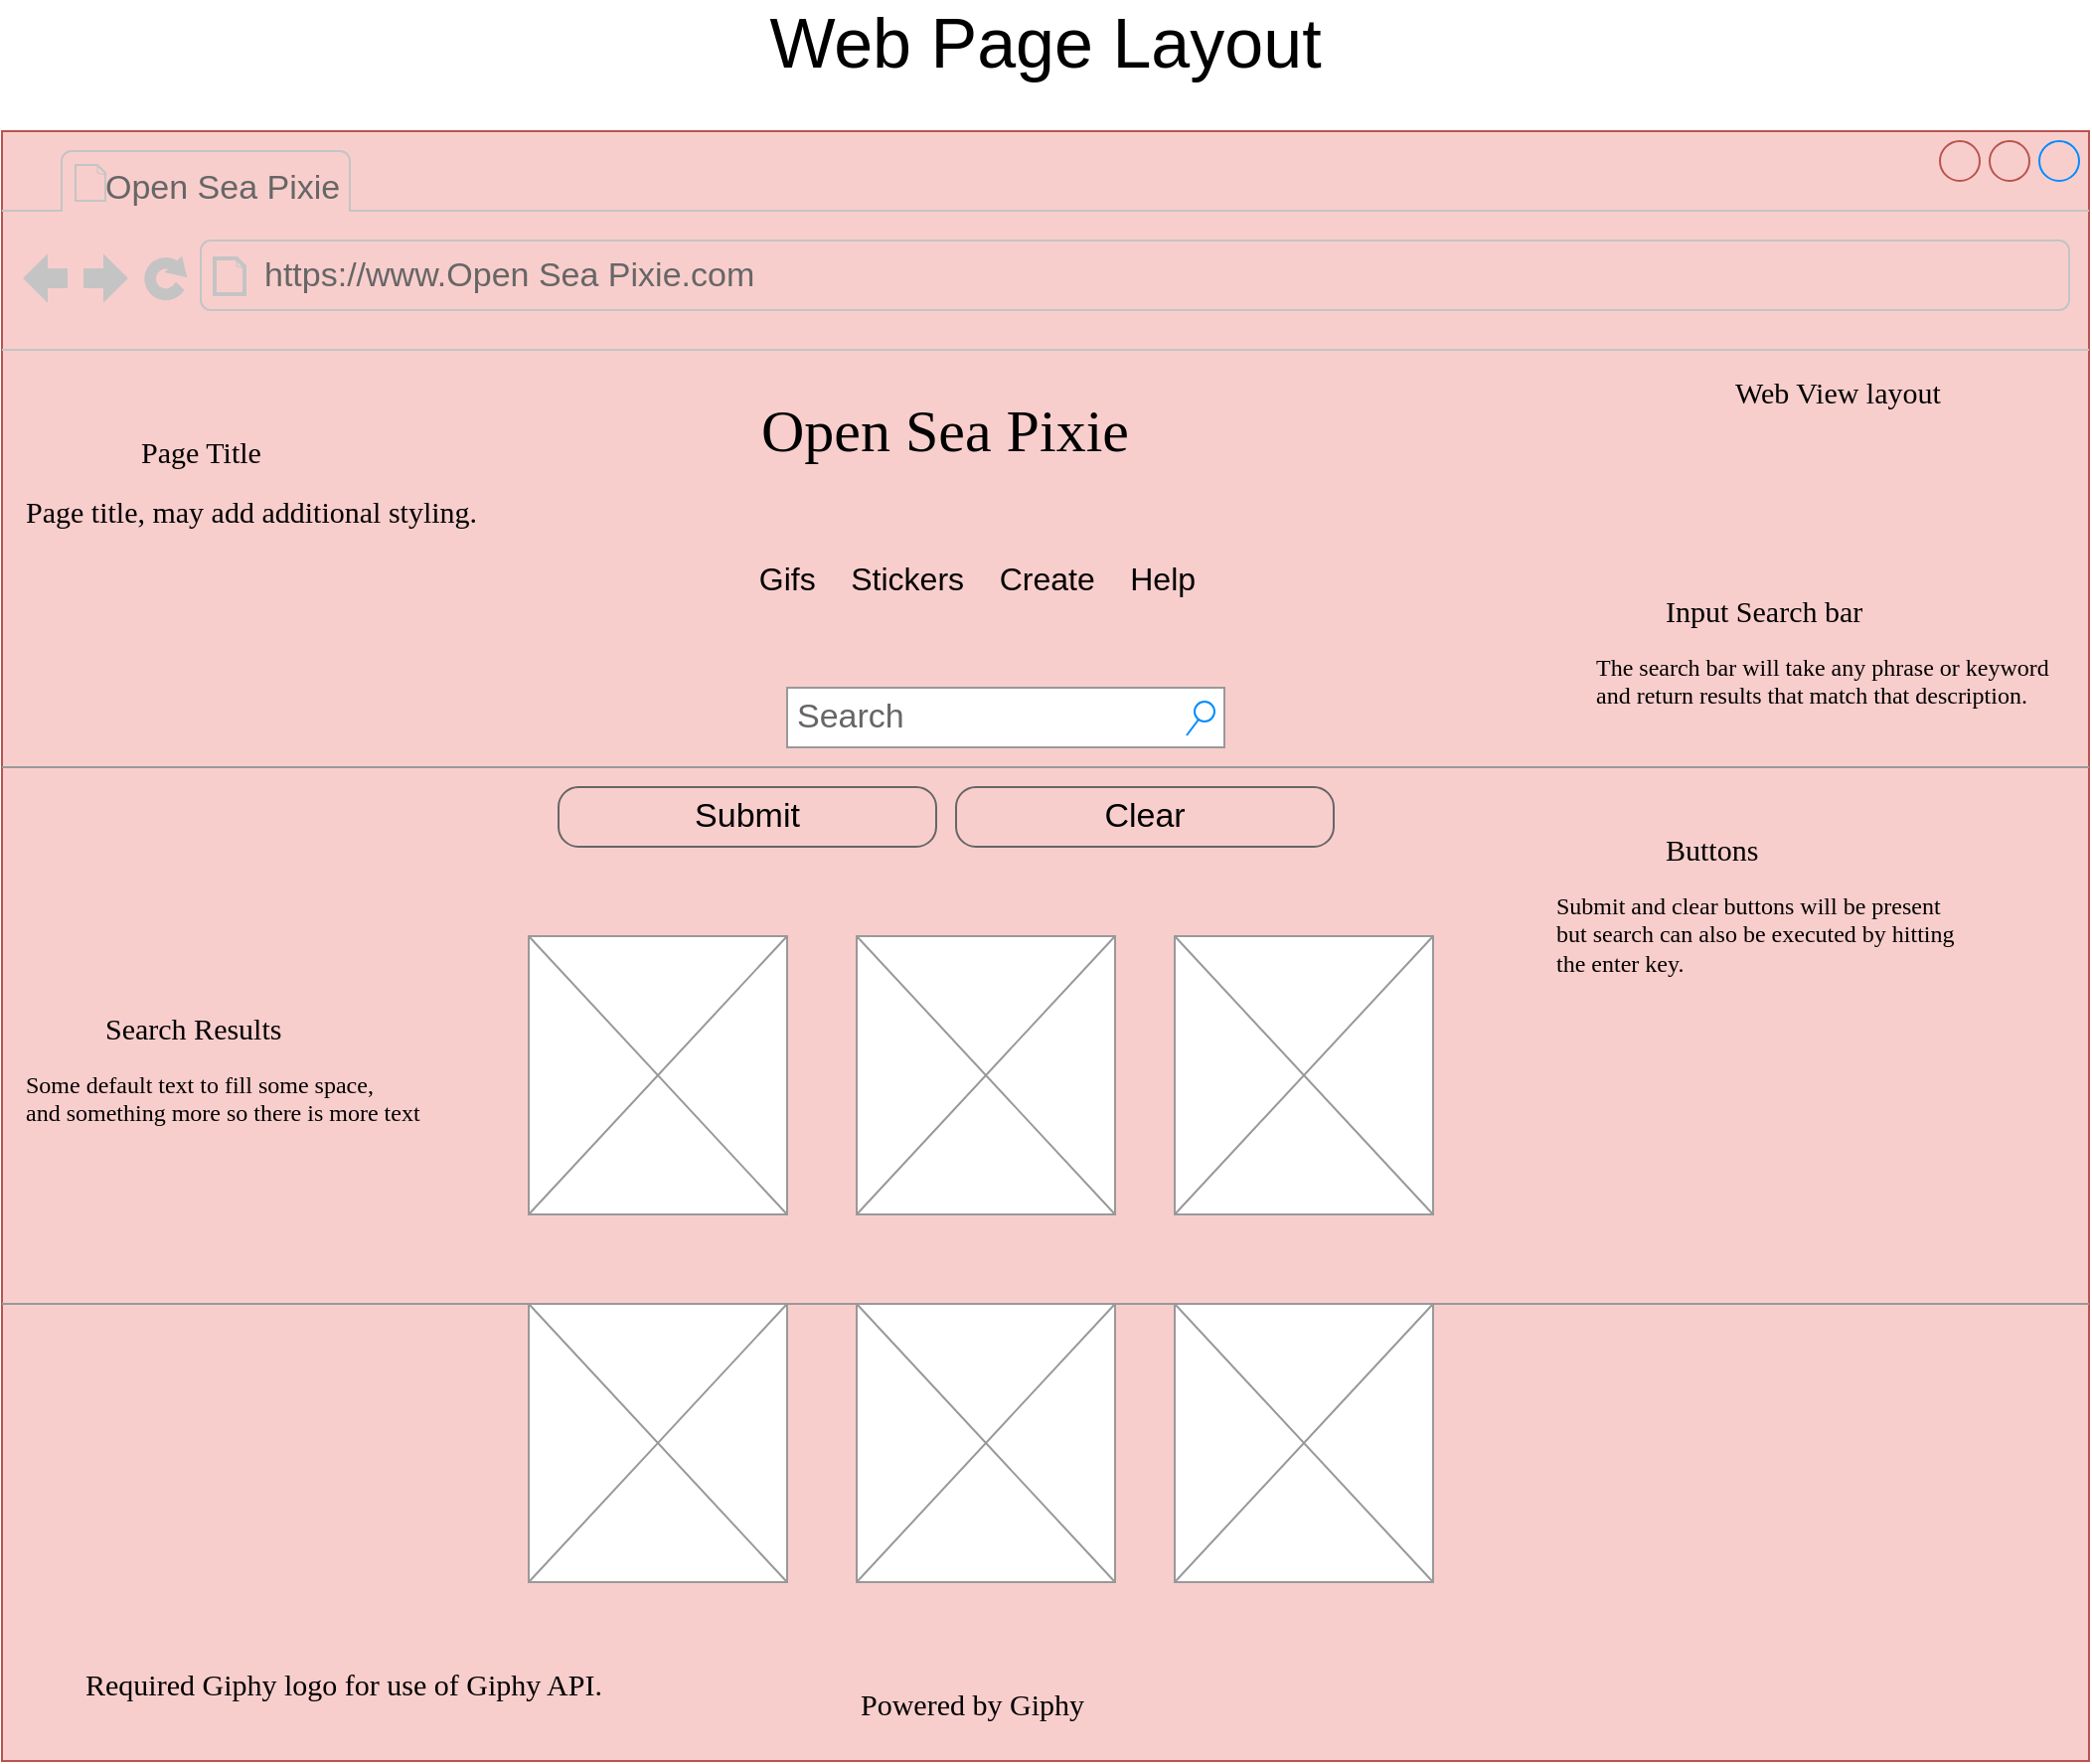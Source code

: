 <mxfile pages="2">
    <diagram name="Page-1" id="2cc2dc42-3aac-f2a9-1cec-7a8b7cbee084">
        <mxGraphModel dx="676" dy="599" grid="1" gridSize="10" guides="1" tooltips="1" connect="1" arrows="1" fold="1" page="1" pageScale="1" pageWidth="850" pageHeight="1100" background="none" math="0" shadow="0">
            <root>
                <mxCell id="0"/>
                <mxCell id="1" parent="0"/>
                <mxCell id="7026571954dc6520-1" value="" style="strokeWidth=1;shadow=0;dashed=0;align=center;html=1;shape=mxgraph.mockup.containers.browserWindow;rSize=0;strokeColor=#b85450;mainText=,;recursiveResize=0;rounded=0;labelBackgroundColor=none;fontFamily=Verdana;fontSize=12;fillColor=#f8cecc;" parent="1" vertex="1">
                    <mxGeometry x="425" y="140" width="1050" height="820" as="geometry"/>
                </mxCell>
                <mxCell id="7026571954dc6520-2" value="Open Sea Pixie" style="strokeWidth=1;shadow=0;dashed=0;align=center;html=1;shape=mxgraph.mockup.containers.anchor;fontSize=17;fontColor=#666666;align=left;" parent="7026571954dc6520-1" vertex="1">
                    <mxGeometry x="50" y="20" width="110" height="18" as="geometry"/>
                </mxCell>
                <mxCell id="7026571954dc6520-3" value="https://www.Open Sea Pixie.com" style="strokeWidth=1;shadow=0;dashed=0;align=center;html=1;shape=mxgraph.mockup.containers.anchor;rSize=0;fontSize=17;fontColor=#666666;align=left;" parent="7026571954dc6520-1" vertex="1">
                    <mxGeometry x="130" y="60" width="250" height="26" as="geometry"/>
                </mxCell>
                <mxCell id="7026571954dc6520-4" value="Open Sea Pixie" style="text;html=1;points=[];align=left;verticalAlign=top;spacingTop=-4;fontSize=30;fontFamily=Verdana" parent="7026571954dc6520-1" vertex="1">
                    <mxGeometry x="380" y="130" width="340" height="50" as="geometry"/>
                </mxCell>
                <mxCell id="7026571954dc6520-6" value="Page title, may add additional styling." style="text;html=1;points=[];align=left;verticalAlign=top;spacingTop=-4;fontSize=15;fontFamily=Verdana" parent="7026571954dc6520-1" vertex="1">
                    <mxGeometry x="10" y="180" width="285" height="30" as="geometry"/>
                </mxCell>
                <mxCell id="7026571954dc6520-8" value="Search Results" style="text;html=1;points=[];align=left;verticalAlign=top;spacingTop=-4;fontSize=15;fontFamily=Verdana" parent="7026571954dc6520-1" vertex="1">
                    <mxGeometry x="50" y="440" width="170" height="30" as="geometry"/>
                </mxCell>
                <mxCell id="7026571954dc6520-9" value="Some default text to fill some space, and&amp;nbsp;&lt;span&gt;something more so there is more text&lt;/span&gt;" style="text;html=1;points=[];align=left;verticalAlign=top;spacingTop=-4;fontSize=12;fontFamily=Verdana;whiteSpace=wrap;" parent="7026571954dc6520-1" vertex="1">
                    <mxGeometry x="10" y="470" width="240" height="40" as="geometry"/>
                </mxCell>
                <mxCell id="7026571954dc6520-10" value="Web View layout" style="text;html=1;points=[];align=left;verticalAlign=top;spacingTop=-4;fontSize=15;fontFamily=Verdana" parent="7026571954dc6520-1" vertex="1">
                    <mxGeometry x="870" y="120" width="170" height="30" as="geometry"/>
                </mxCell>
                <mxCell id="7026571954dc6520-12" value="Input Search bar" style="text;html=1;points=[];align=left;verticalAlign=top;spacingTop=-4;fontSize=15;fontFamily=Verdana" parent="7026571954dc6520-1" vertex="1">
                    <mxGeometry x="835" y="230" width="170" height="30" as="geometry"/>
                </mxCell>
                <mxCell id="7026571954dc6520-14" value="Search" style="strokeWidth=1;shadow=0;dashed=0;align=center;html=1;shape=mxgraph.mockup.forms.searchBox;strokeColor=#999999;mainText=;strokeColor2=#008cff;fontColor=#666666;fontSize=17;align=left;spacingLeft=3;rounded=0;labelBackgroundColor=none;" parent="7026571954dc6520-1" vertex="1">
                    <mxGeometry x="395" y="280" width="220" height="30" as="geometry"/>
                </mxCell>
                <mxCell id="7026571954dc6520-15" value="" style="verticalLabelPosition=bottom;shadow=0;dashed=0;align=center;html=1;verticalAlign=top;strokeWidth=1;shape=mxgraph.mockup.markup.line;strokeColor=#999999;rounded=0;labelBackgroundColor=none;fillColor=#ffffff;fontFamily=Verdana;fontSize=12;fontColor=#000000;" parent="7026571954dc6520-1" vertex="1">
                    <mxGeometry y="310" width="1050" height="20" as="geometry"/>
                </mxCell>
                <mxCell id="7026571954dc6520-16" value="Required Giphy logo for use of Giphy API." style="text;html=1;points=[];align=left;verticalAlign=top;spacingTop=-4;fontSize=15;fontFamily=Verdana" parent="7026571954dc6520-1" vertex="1">
                    <mxGeometry x="40" y="770" width="320" height="30" as="geometry"/>
                </mxCell>
                <mxCell id="7026571954dc6520-18" value="Submit" style="strokeWidth=1;shadow=0;dashed=0;align=center;html=1;shape=mxgraph.mockup.buttons.button;strokeColor=#666666;mainText=;buttonStyle=round;fontSize=17;fontStyle=0;fillColor=none;whiteSpace=wrap;rounded=0;labelBackgroundColor=none;" parent="7026571954dc6520-1" vertex="1">
                    <mxGeometry x="280" y="330" width="190" height="30" as="geometry"/>
                </mxCell>
                <mxCell id="7026571954dc6520-19" value="Clear" style="strokeWidth=1;shadow=0;dashed=0;align=center;html=1;shape=mxgraph.mockup.buttons.button;strokeColor=#666666;mainText=;buttonStyle=round;fontSize=17;fontStyle=0;fillColor=none;whiteSpace=wrap;rounded=0;labelBackgroundColor=none;" parent="7026571954dc6520-1" vertex="1">
                    <mxGeometry x="480" y="330" width="190" height="30" as="geometry"/>
                </mxCell>
                <mxCell id="7026571954dc6520-20" value="The search bar will take any phrase or keyword and return results that match that description." style="text;html=1;points=[];align=left;verticalAlign=top;spacingTop=-4;fontSize=12;fontFamily=Verdana;whiteSpace=wrap;" parent="7026571954dc6520-1" vertex="1">
                    <mxGeometry x="800" y="260" width="240" height="40" as="geometry"/>
                </mxCell>
                <mxCell id="7026571954dc6520-21" value="" style="verticalLabelPosition=bottom;shadow=0;dashed=0;align=center;html=1;verticalAlign=top;strokeWidth=1;shape=mxgraph.mockup.markup.line;strokeColor=#999999;rounded=0;labelBackgroundColor=none;fillColor=#ffffff;fontFamily=Verdana;fontSize=12;fontColor=#000000;" parent="7026571954dc6520-1" vertex="1">
                    <mxGeometry y="580" width="1050" height="20" as="geometry"/>
                </mxCell>
                <mxCell id="7026571954dc6520-31" value="Powered by Giphy&amp;nbsp;" style="text;html=1;points=[];align=left;verticalAlign=top;spacingTop=-4;fontSize=15;fontFamily=Verdana" parent="7026571954dc6520-1" vertex="1">
                    <mxGeometry x="430" y="780" width="150" height="30" as="geometry"/>
                </mxCell>
                <mxCell id="7026571954dc6520-34" value="Submit and clear buttons will be present but search can also be executed by hitting the enter key." style="text;html=1;points=[];align=left;verticalAlign=top;spacingTop=-4;fontSize=12;fontFamily=Verdana;whiteSpace=wrap;" parent="7026571954dc6520-1" vertex="1">
                    <mxGeometry x="780" y="380" width="210" height="50" as="geometry"/>
                </mxCell>
                <mxCell id="rI6GKvq5I3B2qordJVXW-1" value="" style="verticalLabelPosition=bottom;shadow=0;dashed=0;align=center;html=1;verticalAlign=top;strokeWidth=1;shape=mxgraph.mockup.graphics.simpleIcon;strokeColor=#999999;fillColor=#ffffff;rounded=0;labelBackgroundColor=none;fontFamily=Verdana;fontSize=12;fontColor=#000000;" parent="7026571954dc6520-1" vertex="1">
                    <mxGeometry x="430" y="405" width="130" height="140" as="geometry"/>
                </mxCell>
                <mxCell id="rI6GKvq5I3B2qordJVXW-2" value="" style="verticalLabelPosition=bottom;shadow=0;dashed=0;align=center;html=1;verticalAlign=top;strokeWidth=1;shape=mxgraph.mockup.graphics.simpleIcon;strokeColor=#999999;fillColor=#ffffff;rounded=0;labelBackgroundColor=none;fontFamily=Verdana;fontSize=12;fontColor=#000000;" parent="7026571954dc6520-1" vertex="1">
                    <mxGeometry x="590" y="405" width="130" height="140" as="geometry"/>
                </mxCell>
                <mxCell id="rI6GKvq5I3B2qordJVXW-3" value="" style="verticalLabelPosition=bottom;shadow=0;dashed=0;align=center;html=1;verticalAlign=top;strokeWidth=1;shape=mxgraph.mockup.graphics.simpleIcon;strokeColor=#999999;fillColor=#ffffff;rounded=0;labelBackgroundColor=none;fontFamily=Verdana;fontSize=12;fontColor=#000000;" parent="7026571954dc6520-1" vertex="1">
                    <mxGeometry x="265" y="590" width="130" height="140" as="geometry"/>
                </mxCell>
                <mxCell id="rI6GKvq5I3B2qordJVXW-4" value="" style="verticalLabelPosition=bottom;shadow=0;dashed=0;align=center;html=1;verticalAlign=top;strokeWidth=1;shape=mxgraph.mockup.graphics.simpleIcon;strokeColor=#999999;fillColor=#ffffff;rounded=0;labelBackgroundColor=none;fontFamily=Verdana;fontSize=12;fontColor=#000000;" parent="7026571954dc6520-1" vertex="1">
                    <mxGeometry x="430" y="590" width="130" height="140" as="geometry"/>
                </mxCell>
                <mxCell id="rI6GKvq5I3B2qordJVXW-5" value="" style="verticalLabelPosition=bottom;shadow=0;dashed=0;align=center;html=1;verticalAlign=top;strokeWidth=1;shape=mxgraph.mockup.graphics.simpleIcon;strokeColor=#999999;fillColor=#ffffff;rounded=0;labelBackgroundColor=none;fontFamily=Verdana;fontSize=12;fontColor=#000000;" parent="7026571954dc6520-1" vertex="1">
                    <mxGeometry x="590" y="590" width="130" height="140" as="geometry"/>
                </mxCell>
                <mxCell id="rI6GKvq5I3B2qordJVXW-6" value="" style="verticalLabelPosition=bottom;shadow=0;dashed=0;align=center;html=1;verticalAlign=top;strokeWidth=1;shape=mxgraph.mockup.graphics.simpleIcon;strokeColor=#999999;fillColor=#ffffff;rounded=0;labelBackgroundColor=none;fontFamily=Verdana;fontSize=12;fontColor=#000000;" parent="7026571954dc6520-1" vertex="1">
                    <mxGeometry x="265" y="405" width="130" height="140" as="geometry"/>
                </mxCell>
                <mxCell id="ktP-L_x0YuZgnsRPzv4j-2" value="Buttons" style="text;html=1;points=[];align=left;verticalAlign=top;spacingTop=-4;fontSize=15;fontFamily=Verdana" parent="7026571954dc6520-1" vertex="1">
                    <mxGeometry x="835" y="350" width="170" height="30" as="geometry"/>
                </mxCell>
                <mxCell id="ktP-L_x0YuZgnsRPzv4j-3" value="Page Title" style="text;html=1;points=[];align=left;verticalAlign=top;spacingTop=-4;fontSize=15;fontFamily=Verdana" parent="7026571954dc6520-1" vertex="1">
                    <mxGeometry x="67.5" y="150" width="170" height="30" as="geometry"/>
                </mxCell>
                <mxCell id="5_N6I8aTut4dveZcXY4V-2" value="&lt;span style=&quot;font-size: 14px; background-color: initial;&quot;&gt;&amp;nbsp;&lt;/span&gt;&lt;span style=&quot;font-size: medium;&quot;&gt;Gifs&amp;nbsp; &amp;nbsp;&amp;nbsp;&lt;/span&gt;&lt;span style=&quot;font-size: medium; background-color: initial;&quot;&gt;Stickers&amp;nbsp; &amp;nbsp;&amp;nbsp;&lt;/span&gt;&lt;span style=&quot;background-color: initial; font-size: medium;&quot;&gt;Create&amp;nbsp; &amp;nbsp;&amp;nbsp;&lt;/span&gt;&lt;span style=&quot;background-color: initial; font-size: medium;&quot;&gt;Help&lt;/span&gt;" style="text;strokeColor=none;fillColor=none;html=1;whiteSpace=wrap;verticalAlign=middle;overflow=hidden;" parent="7026571954dc6520-1" vertex="1">
                    <mxGeometry x="375" y="180" width="295" height="90" as="geometry"/>
                </mxCell>
                <mxCell id="5_N6I8aTut4dveZcXY4V-1" value="&lt;font style=&quot;font-size: 35px;&quot;&gt;Web Page Layout&lt;/font&gt;" style="text;html=1;align=center;verticalAlign=middle;whiteSpace=wrap;rounded=0;" parent="1" vertex="1">
                    <mxGeometry x="775" y="80" width="350" height="30" as="geometry"/>
                </mxCell>
            </root>
        </mxGraphModel>
    </diagram>
    <diagram id="TCXHxIq2zfF4kVTd6xvl" name="Page-2">
        <mxGraphModel dx="676" dy="599" grid="1" gridSize="10" guides="1" tooltips="1" connect="1" arrows="1" fold="1" page="1" pageScale="1" pageWidth="850" pageHeight="1100" math="0" shadow="0">
            <root>
                <mxCell id="0"/>
                <mxCell id="1" parent="0"/>
                <mxCell id="fwZu2a24P-UmbW1dsMMa-1" value="" style="html=1;verticalLabelPosition=bottom;labelBackgroundColor=#ffffff;verticalAlign=top;shadow=0;dashed=0;strokeWidth=1;shape=mxgraph.ios7.misc.iphone;strokeColor=#c0c0c0;" parent="1" vertex="1">
                    <mxGeometry x="320" y="90" width="200" height="400" as="geometry"/>
                </mxCell>
                <mxCell id="fwZu2a24P-UmbW1dsMMa-2" value="Open Sea Pixie" style="html=1;strokeWidth=1;shadow=0;dashed=0;shape=mxgraph.ios7ui.url;fillColor=#e0e0e0;strokeColor=#c0c0c0;buttonText=;strokeColor2=#222222;fontColor=#222222;fontSize=8;spacingTop=2;align=center;whiteSpace=wrap;" parent="1" vertex="1">
                    <mxGeometry x="337.5" y="170" width="165" height="20" as="geometry"/>
                </mxCell>
                <mxCell id="fwZu2a24P-UmbW1dsMMa-4" value="" style="html=1;shadow=0;dashed=0;shape=mxgraph.ios.iAppBar;strokeWidth=1;sketch=0;" parent="1" vertex="1">
                    <mxGeometry x="330" y="150" width="180" height="15" as="geometry"/>
                </mxCell>
                <mxCell id="fwZu2a24P-UmbW1dsMMa-5" value="CARRIER" style="html=1;shadow=0;dashed=0;shape=mxgraph.ios.anchor;align=left;fontSize=8;spacingLeft=18;" parent="fwZu2a24P-UmbW1dsMMa-4" vertex="1">
                    <mxGeometry y="2" width="51.429" height="13" as="geometry"/>
                </mxCell>
                <mxCell id="fwZu2a24P-UmbW1dsMMa-6" value="11:55PM" style="html=1;shadow=0;dashed=0;shape=mxgraph.ios.rect;fontSize=8;strokeColor=none;fillColor=none;" parent="fwZu2a24P-UmbW1dsMMa-4" vertex="1">
                    <mxGeometry x="61.714" y="2" width="51.429" height="13" as="geometry"/>
                </mxCell>
                <mxCell id="fwZu2a24P-UmbW1dsMMa-8" value="" style="verticalLabelPosition=bottom;verticalAlign=top;html=1;shadow=0;dashed=0;strokeWidth=1;shape=mxgraph.ios.iBgFlat;strokeColor=#b85450;fillColor=#f8cecc;" parent="1" vertex="1">
                    <mxGeometry x="330" y="190" width="180" height="240" as="geometry"/>
                </mxCell>
                <mxCell id="fwZu2a24P-UmbW1dsMMa-12" value="Gifs" style="strokeWidth=1;html=1;shadow=0;dashed=0;shape=mxgraph.ios.iButton;strokeColor=#444444;fontColor=#ffffff;buttonText=;fontSize=8;fillColor=#dddddd;fillColor2=#3D5565;whiteSpace=wrap;align=center;sketch=0;" parent="1" vertex="1">
                    <mxGeometry x="398.25" y="192.5" width="43.5" height="15" as="geometry"/>
                </mxCell>
                <mxCell id="fwZu2a24P-UmbW1dsMMa-13" value="Stickers" style="strokeWidth=1;html=1;shadow=0;dashed=0;shape=mxgraph.ios.iButton;strokeColor=#444444;fontColor=#ffffff;buttonText=;fontSize=8;fillColor=#dddddd;fillColor2=#3D5565;whiteSpace=wrap;align=center;sketch=0;" parent="1" vertex="1">
                    <mxGeometry x="398.25" y="215" width="43.5" height="15" as="geometry"/>
                </mxCell>
                <mxCell id="fwZu2a24P-UmbW1dsMMa-14" value="Help" style="strokeWidth=1;html=1;shadow=0;dashed=0;shape=mxgraph.ios.iButton;strokeColor=#444444;fontColor=#ffffff;buttonText=;fontSize=8;fillColor=#dddddd;fillColor2=#3D5565;whiteSpace=wrap;align=center;sketch=0;" parent="1" vertex="1">
                    <mxGeometry x="398.25" y="237.5" width="43.5" height="15" as="geometry"/>
                </mxCell>
                <mxCell id="fwZu2a24P-UmbW1dsMMa-15" value="" style="strokeWidth=1;html=1;shadow=0;dashed=0;shape=mxgraph.ios.iScreenNameBar;fillColor2=#000000;fillColor3=#ffffff;buttonText=;fontColor=#ffffff;fontSize=10;whiteSpace=wrap;align=center;sketch=0;" parent="1" vertex="1">
                    <mxGeometry x="340" y="260" width="160" height="15" as="geometry"/>
                </mxCell>
                <mxCell id="fwZu2a24P-UmbW1dsMMa-17" value="" style="shape=rect;fillColor=#e0e0e0;strokeColor=none;" parent="1" vertex="1">
                    <mxGeometry x="340" y="260" width="160" height="20" as="geometry"/>
                </mxCell>
                <mxCell id="fwZu2a24P-UmbW1dsMMa-18" value="" style="html=1;strokeWidth=1;shadow=0;dashed=0;shape=mxgraph.ios7ui.marginRect;rx=3;ry=3;rectMargin=5;strokeColor=none;" parent="fwZu2a24P-UmbW1dsMMa-17" vertex="1">
                    <mxGeometry x="9.756" width="150.244" height="20" as="geometry"/>
                </mxCell>
                <mxCell id="fwZu2a24P-UmbW1dsMMa-19" value="Search" style="shape=mxgraph.ios7.icons.looking_glass;strokeColor=#e0e0e0;fillColor=none;fontColor=#e0e0e0;labelPosition=right;verticalLabelPosition=middle;align=left;verticalAlign=middle;fontSize=6;fontStyle=0;spacingTop=2;sketch=0;html=1;" parent="fwZu2a24P-UmbW1dsMMa-17" vertex="1">
                    <mxGeometry x="0.5" y="0.5" width="6" height="6" relative="1" as="geometry">
                        <mxPoint x="-17" y="-3" as="offset"/>
                    </mxGeometry>
                </mxCell>
                <mxCell id="fwZu2a24P-UmbW1dsMMa-21" value="Powered by Giphy" style="strokeWidth=1;html=1;shadow=0;dashed=0;shape=mxgraph.ios.iTextInput;strokeColor=#444444;buttonText=;fontSize=8;whiteSpace=wrap;align=left;" parent="1" vertex="1">
                    <mxGeometry x="384.62" y="410" width="69" height="15" as="geometry"/>
                </mxCell>
                <mxCell id="fwZu2a24P-UmbW1dsMMa-22" value="" style="html=1;verticalLabelPosition=bottom;labelBackgroundColor=#ffffff;verticalAlign=top;shadow=0;dashed=0;strokeWidth=2;shape=mxgraph.ios7.misc.keyboard_(letters);sketch=0;" parent="1" vertex="1">
                    <mxGeometry x="590" y="230" width="175" height="120" as="geometry"/>
                </mxCell>
                <mxCell id="fwZu2a24P-UmbW1dsMMa-23" value="Page title" style="html=1;shadow=0;dashed=0;shape=mxgraph.ios.iURLBar;verticalAlign=top;fontSize=8;spacingTop=-5;align=center;sketch=0;whiteSpace=wrap;" parent="1" vertex="1">
                    <mxGeometry x="120" y="142.5" width="175" height="30" as="geometry"/>
                </mxCell>
                <mxCell id="fwZu2a24P-UmbW1dsMMa-24" value="https://www.openseapixie.io/" style="html=1;shadow=0;dashed=0;shape=mxgraph.ios.anchor;fontSize=8;spacingLeft=3;align=left;spacingTop=2;" parent="fwZu2a24P-UmbW1dsMMa-23" vertex="1">
                    <mxGeometry x="5" y="12" width="115" height="13" as="geometry"/>
                </mxCell>
                <mxCell id="fwZu2a24P-UmbW1dsMMa-25" value="Cancel" style="html=1;shadow=0;dashed=0;shape=mxgraph.ios.anchor;fontSize=8;fontColor=#ffffff;spacingTop=2;" parent="fwZu2a24P-UmbW1dsMMa-23" vertex="1">
                    <mxGeometry x="137" y="12" width="32" height="13" as="geometry"/>
                </mxCell>
                <mxCell id="fwZu2a24P-UmbW1dsMMa-26" value="Input bar&amp;nbsp; where user will enter keywords/ search terms." style="whiteSpace=wrap;html=1;rounded=1;arcSize=50;align=center;verticalAlign=middle;strokeWidth=1;autosize=1;spacing=4;treeFolding=1;treeMoving=1;newEdgeStyle={&quot;edgeStyle&quot;:&quot;entityRelationEdgeStyle&quot;,&quot;startArrow&quot;:&quot;none&quot;,&quot;endArrow&quot;:&quot;none&quot;,&quot;segment&quot;:10,&quot;curved&quot;:1,&quot;sourcePerimeterSpacing&quot;:0,&quot;targetPerimeterSpacing&quot;:0};" parent="1" vertex="1">
                    <mxGeometry x="590" y="170" width="150" height="60" as="geometry"/>
                </mxCell>
                <mxCell id="fwZu2a24P-UmbW1dsMMa-27" value="" style="edgeStyle=entityRelationEdgeStyle;startArrow=none;endArrow=none;segment=10;curved=1;sourcePerimeterSpacing=0;targetPerimeterSpacing=0;rounded=0;" parent="1" target="fwZu2a24P-UmbW1dsMMa-26" edge="1">
                    <mxGeometry relative="1" as="geometry">
                        <mxPoint x="490" y="272" as="sourcePoint"/>
                    </mxGeometry>
                </mxCell>
                <mxCell id="fwZu2a24P-UmbW1dsMMa-28" value="" style="strokeWidth=2;html=1;shape=mxgraph.flowchart.annotation_2;align=left;labelPosition=right;pointerEvents=1;" parent="1" vertex="1">
                    <mxGeometry x="348.25" y="190" width="50" height="70" as="geometry"/>
                </mxCell>
                <mxCell id="fwZu2a24P-UmbW1dsMMa-31" value="Menu items which link to other pages" style="ellipse;whiteSpace=wrap;html=1;align=center;newEdgeStyle={&quot;edgeStyle&quot;:&quot;entityRelationEdgeStyle&quot;,&quot;startArrow&quot;:&quot;none&quot;,&quot;endArrow&quot;:&quot;none&quot;,&quot;segment&quot;:10,&quot;curved&quot;:1,&quot;sourcePerimeterSpacing&quot;:0,&quot;targetPerimeterSpacing&quot;:0};treeFolding=1;treeMoving=1;direction=west;" parent="1" vertex="1">
                    <mxGeometry x="218.25" y="182.5" width="130" height="70" as="geometry"/>
                </mxCell>
                <mxCell id="fwZu2a24P-UmbW1dsMMa-35" value="Required logo displayed&amp;nbsp;" style="whiteSpace=wrap;html=1;rounded=1;arcSize=50;align=center;verticalAlign=middle;strokeWidth=1;autosize=1;spacing=4;treeFolding=1;treeMoving=1;newEdgeStyle={&quot;edgeStyle&quot;:&quot;entityRelationEdgeStyle&quot;,&quot;startArrow&quot;:&quot;none&quot;,&quot;endArrow&quot;:&quot;none&quot;,&quot;segment&quot;:10,&quot;curved&quot;:1,&quot;sourcePerimeterSpacing&quot;:0,&quot;targetPerimeterSpacing&quot;:0};" parent="1" vertex="1">
                    <mxGeometry x="170" y="440" width="135" height="30" as="geometry"/>
                </mxCell>
                <mxCell id="fwZu2a24P-UmbW1dsMMa-36" value="" style="edgeStyle=entityRelationEdgeStyle;startArrow=none;endArrow=none;segment=10;curved=1;sourcePerimeterSpacing=0;targetPerimeterSpacing=0;rounded=0;exitX=0.012;exitY=0.522;exitDx=0;exitDy=0;exitPerimeter=0;" parent="1" source="fwZu2a24P-UmbW1dsMMa-21" target="fwZu2a24P-UmbW1dsMMa-35" edge="1">
                    <mxGeometry relative="1" as="geometry">
                        <mxPoint x="150" y="432" as="sourcePoint"/>
                    </mxGeometry>
                </mxCell>
                <mxCell id="fwZu2a24P-UmbW1dsMMa-37" value="Search results displayed in css grid format." style="whiteSpace=wrap;html=1;rounded=1;arcSize=50;align=center;verticalAlign=middle;strokeWidth=1;autosize=1;spacing=4;treeFolding=1;treeMoving=1;newEdgeStyle={&quot;edgeStyle&quot;:&quot;entityRelationEdgeStyle&quot;,&quot;startArrow&quot;:&quot;none&quot;,&quot;endArrow&quot;:&quot;none&quot;,&quot;segment&quot;:10,&quot;curved&quot;:1,&quot;sourcePerimeterSpacing&quot;:0,&quot;targetPerimeterSpacing&quot;:0};" parent="1" vertex="1">
                    <mxGeometry x="160" y="300" width="140" height="50" as="geometry"/>
                </mxCell>
                <mxCell id="fwZu2a24P-UmbW1dsMMa-38" value="" style="edgeStyle=entityRelationEdgeStyle;startArrow=none;endArrow=none;segment=10;curved=1;sourcePerimeterSpacing=0;targetPerimeterSpacing=0;rounded=0;entryX=1;entryY=0.75;entryDx=0;entryDy=0;exitX=0.019;exitY=0.139;exitDx=0;exitDy=0;exitPerimeter=0;" parent="1" target="fwZu2a24P-UmbW1dsMMa-37" edge="1">
                    <mxGeometry relative="1" as="geometry">
                        <mxPoint x="355.112" y="296.68" as="sourcePoint"/>
                    </mxGeometry>
                </mxCell>
                <mxCell id="qGeR4voJV_wiFB7z28Xq-2" value="&lt;font style=&quot;font-size: 35px;&quot;&gt;Mobile View layout&lt;/font&gt;" style="text;html=1;align=center;verticalAlign=middle;whiteSpace=wrap;rounded=0;" parent="1" vertex="1">
                    <mxGeometry x="235" y="40" width="370" height="30" as="geometry"/>
                </mxCell>
                <mxCell id="SwCT28vCVkFz7HivEAOp-1" value="" style="verticalLabelPosition=bottom;shadow=0;dashed=0;align=center;html=1;verticalAlign=top;strokeWidth=1;shape=mxgraph.mockup.graphics.simpleIcon;strokeColor=#999999;" parent="1" vertex="1">
                    <mxGeometry x="400" y="280" width="41.75" height="35" as="geometry"/>
                </mxCell>
                <mxCell id="SwCT28vCVkFz7HivEAOp-2" value="" style="verticalLabelPosition=bottom;shadow=0;dashed=0;align=center;html=1;verticalAlign=top;strokeWidth=1;shape=mxgraph.mockup.graphics.simpleIcon;strokeColor=#999999;" parent="1" vertex="1">
                    <mxGeometry x="398.25" y="360" width="41.75" height="35" as="geometry"/>
                </mxCell>
                <mxCell id="SwCT28vCVkFz7HivEAOp-3" value="" style="verticalLabelPosition=bottom;shadow=0;dashed=0;align=center;html=1;verticalAlign=top;strokeWidth=1;shape=mxgraph.mockup.graphics.simpleIcon;strokeColor=#999999;" parent="1" vertex="1">
                    <mxGeometry x="398.25" y="320" width="41.75" height="35" as="geometry"/>
                </mxCell>
            </root>
        </mxGraphModel>
    </diagram>
</mxfile>